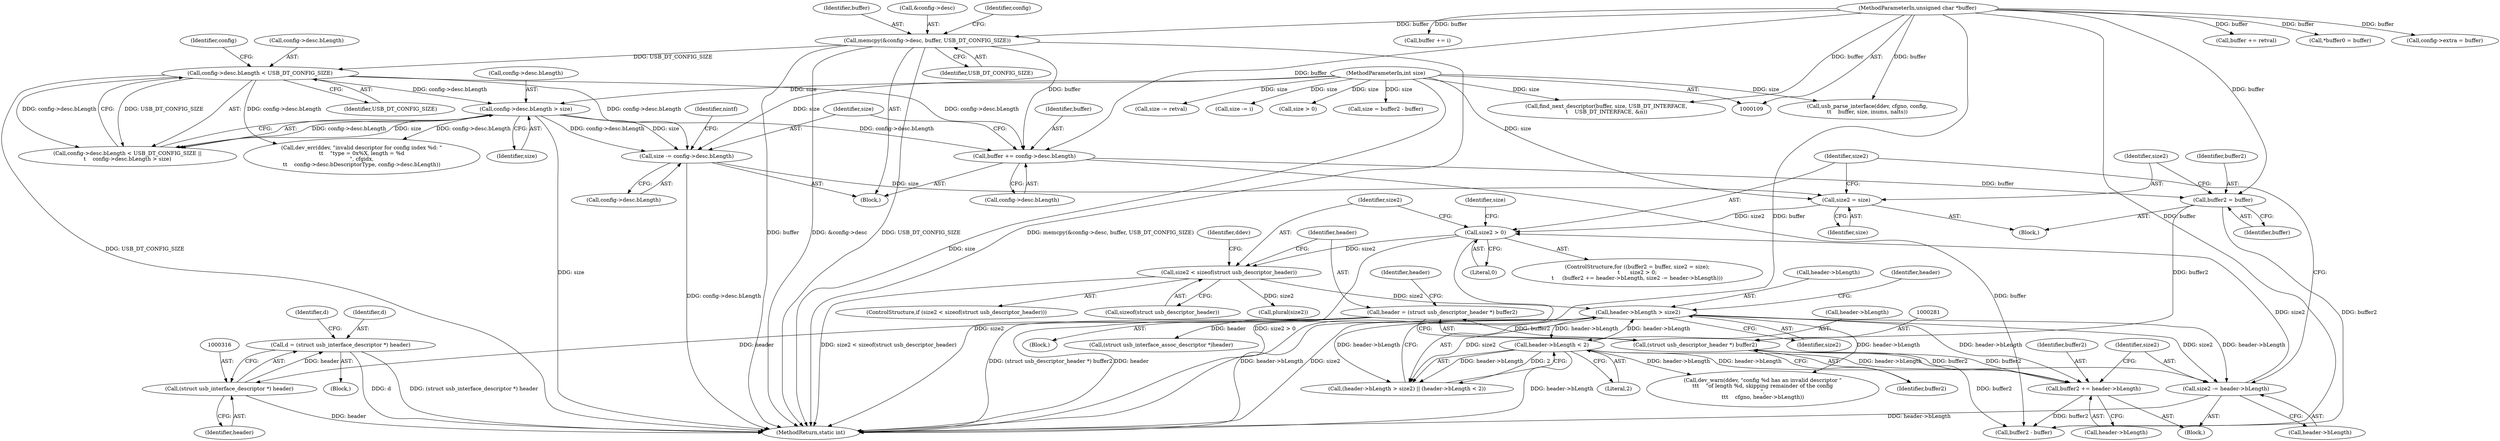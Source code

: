 digraph "0_linux_bd7a3fe770ebd8391d1c7d072ff88e9e76d063eb@pointer" {
"1000313" [label="(Call,d = (struct usb_interface_descriptor *) header)"];
"1000315" [label="(Call,(struct usb_interface_descriptor *) header)"];
"1000278" [label="(Call,header = (struct usb_descriptor_header *) buffer2)"];
"1000280" [label="(Call,(struct usb_descriptor_header *) buffer2)"];
"1000253" [label="(Call,buffer2 += header->bLength)"];
"1000285" [label="(Call,header->bLength > size2)"];
"1000290" [label="(Call,header->bLength < 2)"];
"1000265" [label="(Call,size2 < sizeof(struct usb_descriptor_header))"];
"1000249" [label="(Call,size2 > 0)"];
"1000258" [label="(Call,size2 -= header->bLength)"];
"1000246" [label="(Call,size2 = size)"];
"1000208" [label="(Call,size -= config->desc.bLength)"];
"1000169" [label="(Call,config->desc.bLength > size)"];
"1000162" [label="(Call,config->desc.bLength < USB_DT_CONFIG_SIZE)"];
"1000145" [label="(Call,memcpy(&config->desc, buffer, USB_DT_CONFIG_SIZE))"];
"1000113" [label="(MethodParameterIn,unsigned char *buffer)"];
"1000114" [label="(MethodParameterIn,int size)"];
"1000243" [label="(Call,buffer2 = buffer)"];
"1000201" [label="(Call,buffer += config->desc.bLength)"];
"1000251" [label="(Literal,0)"];
"1000692" [label="(Call,buffer += retval)"];
"1000114" [label="(MethodParameterIn,int size)"];
"1000488" [label="(Call,buffer2 - buffer)"];
"1000124" [label="(Call,*buffer0 = buffer)"];
"1000267" [label="(Call,sizeof(struct usb_descriptor_header))"];
"1000296" [label="(Call,dev_warn(ddev, \"config %d has an invalid descriptor \"\n\t\t\t    \"of length %d, skipping remainder of the config\n\",\n\t\t\t    cfgno, header->bLength))"];
"1000428" [label="(Call,(struct usb_interface_assoc_descriptor *)header)"];
"1000258" [label="(Call,size2 -= header->bLength)"];
"1000252" [label="(Block,)"];
"1000315" [label="(Call,(struct usb_interface_descriptor *) header)"];
"1000202" [label="(Identifier,buffer)"];
"1000151" [label="(Identifier,USB_DT_CONFIG_SIZE)"];
"1000486" [label="(Call,size = buffer2 - buffer)"];
"1000172" [label="(Identifier,config)"];
"1000150" [label="(Identifier,buffer)"];
"1000209" [label="(Identifier,size)"];
"1000145" [label="(Call,memcpy(&config->desc, buffer, USB_DT_CONFIG_SIZE))"];
"1000266" [label="(Identifier,size2)"];
"1000241" [label="(ControlStructure,for ((buffer2 = buffer, size2 = size);\n\t      size2 > 0;\n\t     (buffer2 += header->bLength, size2 -= header->bLength)))"];
"1000168" [label="(Identifier,USB_DT_CONFIG_SIZE)"];
"1000177" [label="(Call,dev_err(ddev, \"invalid descriptor for config index %d: \"\n\t\t    \"type = 0x%X, length = %d\n\", cfgidx,\n\t\t    config->desc.bDescriptorType, config->desc.bLength))"];
"1000263" [label="(Block,)"];
"1000635" [label="(Call,config->extra = buffer)"];
"1000665" [label="(Call,buffer += i)"];
"1000161" [label="(Call,config->desc.bLength < USB_DT_CONFIG_SIZE ||\n\t    config->desc.bLength > size)"];
"1000282" [label="(Identifier,buffer2)"];
"1000285" [label="(Call,header->bLength > size2)"];
"1000265" [label="(Call,size2 < sizeof(struct usb_descriptor_header))"];
"1000255" [label="(Call,header->bLength)"];
"1000487" [label="(Identifier,size)"];
"1000248" [label="(Identifier,size)"];
"1000275" [label="(Call,plural(size2))"];
"1000162" [label="(Call,config->desc.bLength < USB_DT_CONFIG_SIZE)"];
"1000260" [label="(Call,header->bLength)"];
"1000678" [label="(Call,usb_parse_interface(ddev, cfgno, config,\n\t\t    buffer, size, inums, nalts))"];
"1000278" [label="(Call,header = (struct usb_descriptor_header *) buffer2)"];
"1000695" [label="(Call,size -= retval)"];
"1000146" [label="(Call,&config->desc)"];
"1000208" [label="(Call,size -= config->desc.bLength)"];
"1000310" [label="(Block,)"];
"1000249" [label="(Call,size2 > 0)"];
"1000244" [label="(Identifier,buffer2)"];
"1000642" [label="(Call,find_next_descriptor(buffer, size, USB_DT_INTERFACE,\n\t    USB_DT_INTERFACE, &n))"];
"1000768" [label="(MethodReturn,static int)"];
"1000169" [label="(Call,config->desc.bLength > size)"];
"1000668" [label="(Call,size -= i)"];
"1000271" [label="(Identifier,ddev)"];
"1000245" [label="(Identifier,buffer)"];
"1000246" [label="(Call,size2 = size)"];
"1000157" [label="(Identifier,config)"];
"1000294" [label="(Literal,2)"];
"1000175" [label="(Identifier,size)"];
"1000259" [label="(Identifier,size2)"];
"1000113" [label="(MethodParameterIn,unsigned char *buffer)"];
"1000250" [label="(Identifier,size2)"];
"1000210" [label="(Call,config->desc.bLength)"];
"1000242" [label="(Block,)"];
"1000284" [label="(Call,(header->bLength > size2) || (header->bLength < 2))"];
"1000201" [label="(Call,buffer += config->desc.bLength)"];
"1000279" [label="(Identifier,header)"];
"1000290" [label="(Call,header->bLength < 2)"];
"1000163" [label="(Call,config->desc.bLength)"];
"1000264" [label="(ControlStructure,if (size2 < sizeof(struct usb_descriptor_header)))"];
"1000672" [label="(Call,size > 0)"];
"1000317" [label="(Identifier,header)"];
"1000286" [label="(Call,header->bLength)"];
"1000216" [label="(Identifier,nintf)"];
"1000291" [label="(Call,header->bLength)"];
"1000287" [label="(Identifier,header)"];
"1000280" [label="(Call,(struct usb_descriptor_header *) buffer2)"];
"1000253" [label="(Call,buffer2 += header->bLength)"];
"1000203" [label="(Call,config->desc.bLength)"];
"1000243" [label="(Call,buffer2 = buffer)"];
"1000170" [label="(Call,config->desc.bLength)"];
"1000321" [label="(Identifier,d)"];
"1000254" [label="(Identifier,buffer2)"];
"1000292" [label="(Identifier,header)"];
"1000247" [label="(Identifier,size2)"];
"1000314" [label="(Identifier,d)"];
"1000115" [label="(Block,)"];
"1000313" [label="(Call,d = (struct usb_interface_descriptor *) header)"];
"1000289" [label="(Identifier,size2)"];
"1000313" -> "1000310"  [label="AST: "];
"1000313" -> "1000315"  [label="CFG: "];
"1000314" -> "1000313"  [label="AST: "];
"1000315" -> "1000313"  [label="AST: "];
"1000321" -> "1000313"  [label="CFG: "];
"1000313" -> "1000768"  [label="DDG: (struct usb_interface_descriptor *) header"];
"1000313" -> "1000768"  [label="DDG: d"];
"1000315" -> "1000313"  [label="DDG: header"];
"1000315" -> "1000317"  [label="CFG: "];
"1000316" -> "1000315"  [label="AST: "];
"1000317" -> "1000315"  [label="AST: "];
"1000315" -> "1000768"  [label="DDG: header"];
"1000278" -> "1000315"  [label="DDG: header"];
"1000278" -> "1000263"  [label="AST: "];
"1000278" -> "1000280"  [label="CFG: "];
"1000279" -> "1000278"  [label="AST: "];
"1000280" -> "1000278"  [label="AST: "];
"1000287" -> "1000278"  [label="CFG: "];
"1000278" -> "1000768"  [label="DDG: (struct usb_descriptor_header *) buffer2"];
"1000278" -> "1000768"  [label="DDG: header"];
"1000280" -> "1000278"  [label="DDG: buffer2"];
"1000278" -> "1000428"  [label="DDG: header"];
"1000280" -> "1000282"  [label="CFG: "];
"1000281" -> "1000280"  [label="AST: "];
"1000282" -> "1000280"  [label="AST: "];
"1000280" -> "1000253"  [label="DDG: buffer2"];
"1000253" -> "1000280"  [label="DDG: buffer2"];
"1000243" -> "1000280"  [label="DDG: buffer2"];
"1000280" -> "1000488"  [label="DDG: buffer2"];
"1000253" -> "1000252"  [label="AST: "];
"1000253" -> "1000255"  [label="CFG: "];
"1000254" -> "1000253"  [label="AST: "];
"1000255" -> "1000253"  [label="AST: "];
"1000259" -> "1000253"  [label="CFG: "];
"1000285" -> "1000253"  [label="DDG: header->bLength"];
"1000290" -> "1000253"  [label="DDG: header->bLength"];
"1000253" -> "1000488"  [label="DDG: buffer2"];
"1000285" -> "1000284"  [label="AST: "];
"1000285" -> "1000289"  [label="CFG: "];
"1000286" -> "1000285"  [label="AST: "];
"1000289" -> "1000285"  [label="AST: "];
"1000292" -> "1000285"  [label="CFG: "];
"1000284" -> "1000285"  [label="CFG: "];
"1000285" -> "1000768"  [label="DDG: header->bLength"];
"1000285" -> "1000768"  [label="DDG: size2"];
"1000285" -> "1000258"  [label="DDG: header->bLength"];
"1000285" -> "1000258"  [label="DDG: size2"];
"1000285" -> "1000284"  [label="DDG: header->bLength"];
"1000285" -> "1000284"  [label="DDG: size2"];
"1000290" -> "1000285"  [label="DDG: header->bLength"];
"1000265" -> "1000285"  [label="DDG: size2"];
"1000285" -> "1000290"  [label="DDG: header->bLength"];
"1000285" -> "1000296"  [label="DDG: header->bLength"];
"1000290" -> "1000284"  [label="AST: "];
"1000290" -> "1000294"  [label="CFG: "];
"1000291" -> "1000290"  [label="AST: "];
"1000294" -> "1000290"  [label="AST: "];
"1000284" -> "1000290"  [label="CFG: "];
"1000290" -> "1000768"  [label="DDG: header->bLength"];
"1000290" -> "1000258"  [label="DDG: header->bLength"];
"1000290" -> "1000284"  [label="DDG: header->bLength"];
"1000290" -> "1000284"  [label="DDG: 2"];
"1000290" -> "1000296"  [label="DDG: header->bLength"];
"1000265" -> "1000264"  [label="AST: "];
"1000265" -> "1000267"  [label="CFG: "];
"1000266" -> "1000265"  [label="AST: "];
"1000267" -> "1000265"  [label="AST: "];
"1000271" -> "1000265"  [label="CFG: "];
"1000279" -> "1000265"  [label="CFG: "];
"1000265" -> "1000768"  [label="DDG: size2 < sizeof(struct usb_descriptor_header)"];
"1000249" -> "1000265"  [label="DDG: size2"];
"1000265" -> "1000275"  [label="DDG: size2"];
"1000249" -> "1000241"  [label="AST: "];
"1000249" -> "1000251"  [label="CFG: "];
"1000250" -> "1000249"  [label="AST: "];
"1000251" -> "1000249"  [label="AST: "];
"1000266" -> "1000249"  [label="CFG: "];
"1000487" -> "1000249"  [label="CFG: "];
"1000249" -> "1000768"  [label="DDG: size2"];
"1000249" -> "1000768"  [label="DDG: size2 > 0"];
"1000258" -> "1000249"  [label="DDG: size2"];
"1000246" -> "1000249"  [label="DDG: size2"];
"1000258" -> "1000252"  [label="AST: "];
"1000258" -> "1000260"  [label="CFG: "];
"1000259" -> "1000258"  [label="AST: "];
"1000260" -> "1000258"  [label="AST: "];
"1000250" -> "1000258"  [label="CFG: "];
"1000258" -> "1000768"  [label="DDG: header->bLength"];
"1000246" -> "1000242"  [label="AST: "];
"1000246" -> "1000248"  [label="CFG: "];
"1000247" -> "1000246"  [label="AST: "];
"1000248" -> "1000246"  [label="AST: "];
"1000250" -> "1000246"  [label="CFG: "];
"1000208" -> "1000246"  [label="DDG: size"];
"1000114" -> "1000246"  [label="DDG: size"];
"1000208" -> "1000115"  [label="AST: "];
"1000208" -> "1000210"  [label="CFG: "];
"1000209" -> "1000208"  [label="AST: "];
"1000210" -> "1000208"  [label="AST: "];
"1000216" -> "1000208"  [label="CFG: "];
"1000208" -> "1000768"  [label="DDG: config->desc.bLength"];
"1000169" -> "1000208"  [label="DDG: config->desc.bLength"];
"1000169" -> "1000208"  [label="DDG: size"];
"1000162" -> "1000208"  [label="DDG: config->desc.bLength"];
"1000114" -> "1000208"  [label="DDG: size"];
"1000169" -> "1000161"  [label="AST: "];
"1000169" -> "1000175"  [label="CFG: "];
"1000170" -> "1000169"  [label="AST: "];
"1000175" -> "1000169"  [label="AST: "];
"1000161" -> "1000169"  [label="CFG: "];
"1000169" -> "1000768"  [label="DDG: size"];
"1000169" -> "1000161"  [label="DDG: config->desc.bLength"];
"1000169" -> "1000161"  [label="DDG: size"];
"1000162" -> "1000169"  [label="DDG: config->desc.bLength"];
"1000114" -> "1000169"  [label="DDG: size"];
"1000169" -> "1000177"  [label="DDG: config->desc.bLength"];
"1000169" -> "1000201"  [label="DDG: config->desc.bLength"];
"1000162" -> "1000161"  [label="AST: "];
"1000162" -> "1000168"  [label="CFG: "];
"1000163" -> "1000162"  [label="AST: "];
"1000168" -> "1000162"  [label="AST: "];
"1000172" -> "1000162"  [label="CFG: "];
"1000161" -> "1000162"  [label="CFG: "];
"1000162" -> "1000768"  [label="DDG: USB_DT_CONFIG_SIZE"];
"1000162" -> "1000161"  [label="DDG: config->desc.bLength"];
"1000162" -> "1000161"  [label="DDG: USB_DT_CONFIG_SIZE"];
"1000145" -> "1000162"  [label="DDG: USB_DT_CONFIG_SIZE"];
"1000162" -> "1000177"  [label="DDG: config->desc.bLength"];
"1000162" -> "1000201"  [label="DDG: config->desc.bLength"];
"1000145" -> "1000115"  [label="AST: "];
"1000145" -> "1000151"  [label="CFG: "];
"1000146" -> "1000145"  [label="AST: "];
"1000150" -> "1000145"  [label="AST: "];
"1000151" -> "1000145"  [label="AST: "];
"1000157" -> "1000145"  [label="CFG: "];
"1000145" -> "1000768"  [label="DDG: USB_DT_CONFIG_SIZE"];
"1000145" -> "1000768"  [label="DDG: memcpy(&config->desc, buffer, USB_DT_CONFIG_SIZE)"];
"1000145" -> "1000768"  [label="DDG: buffer"];
"1000145" -> "1000768"  [label="DDG: &config->desc"];
"1000113" -> "1000145"  [label="DDG: buffer"];
"1000145" -> "1000201"  [label="DDG: buffer"];
"1000113" -> "1000109"  [label="AST: "];
"1000113" -> "1000768"  [label="DDG: buffer"];
"1000113" -> "1000124"  [label="DDG: buffer"];
"1000113" -> "1000201"  [label="DDG: buffer"];
"1000113" -> "1000243"  [label="DDG: buffer"];
"1000113" -> "1000488"  [label="DDG: buffer"];
"1000113" -> "1000635"  [label="DDG: buffer"];
"1000113" -> "1000642"  [label="DDG: buffer"];
"1000113" -> "1000665"  [label="DDG: buffer"];
"1000113" -> "1000678"  [label="DDG: buffer"];
"1000113" -> "1000692"  [label="DDG: buffer"];
"1000114" -> "1000109"  [label="AST: "];
"1000114" -> "1000768"  [label="DDG: size"];
"1000114" -> "1000486"  [label="DDG: size"];
"1000114" -> "1000642"  [label="DDG: size"];
"1000114" -> "1000668"  [label="DDG: size"];
"1000114" -> "1000672"  [label="DDG: size"];
"1000114" -> "1000678"  [label="DDG: size"];
"1000114" -> "1000695"  [label="DDG: size"];
"1000243" -> "1000242"  [label="AST: "];
"1000243" -> "1000245"  [label="CFG: "];
"1000244" -> "1000243"  [label="AST: "];
"1000245" -> "1000243"  [label="AST: "];
"1000247" -> "1000243"  [label="CFG: "];
"1000201" -> "1000243"  [label="DDG: buffer"];
"1000243" -> "1000488"  [label="DDG: buffer2"];
"1000201" -> "1000115"  [label="AST: "];
"1000201" -> "1000203"  [label="CFG: "];
"1000202" -> "1000201"  [label="AST: "];
"1000203" -> "1000201"  [label="AST: "];
"1000209" -> "1000201"  [label="CFG: "];
"1000201" -> "1000488"  [label="DDG: buffer"];
}
